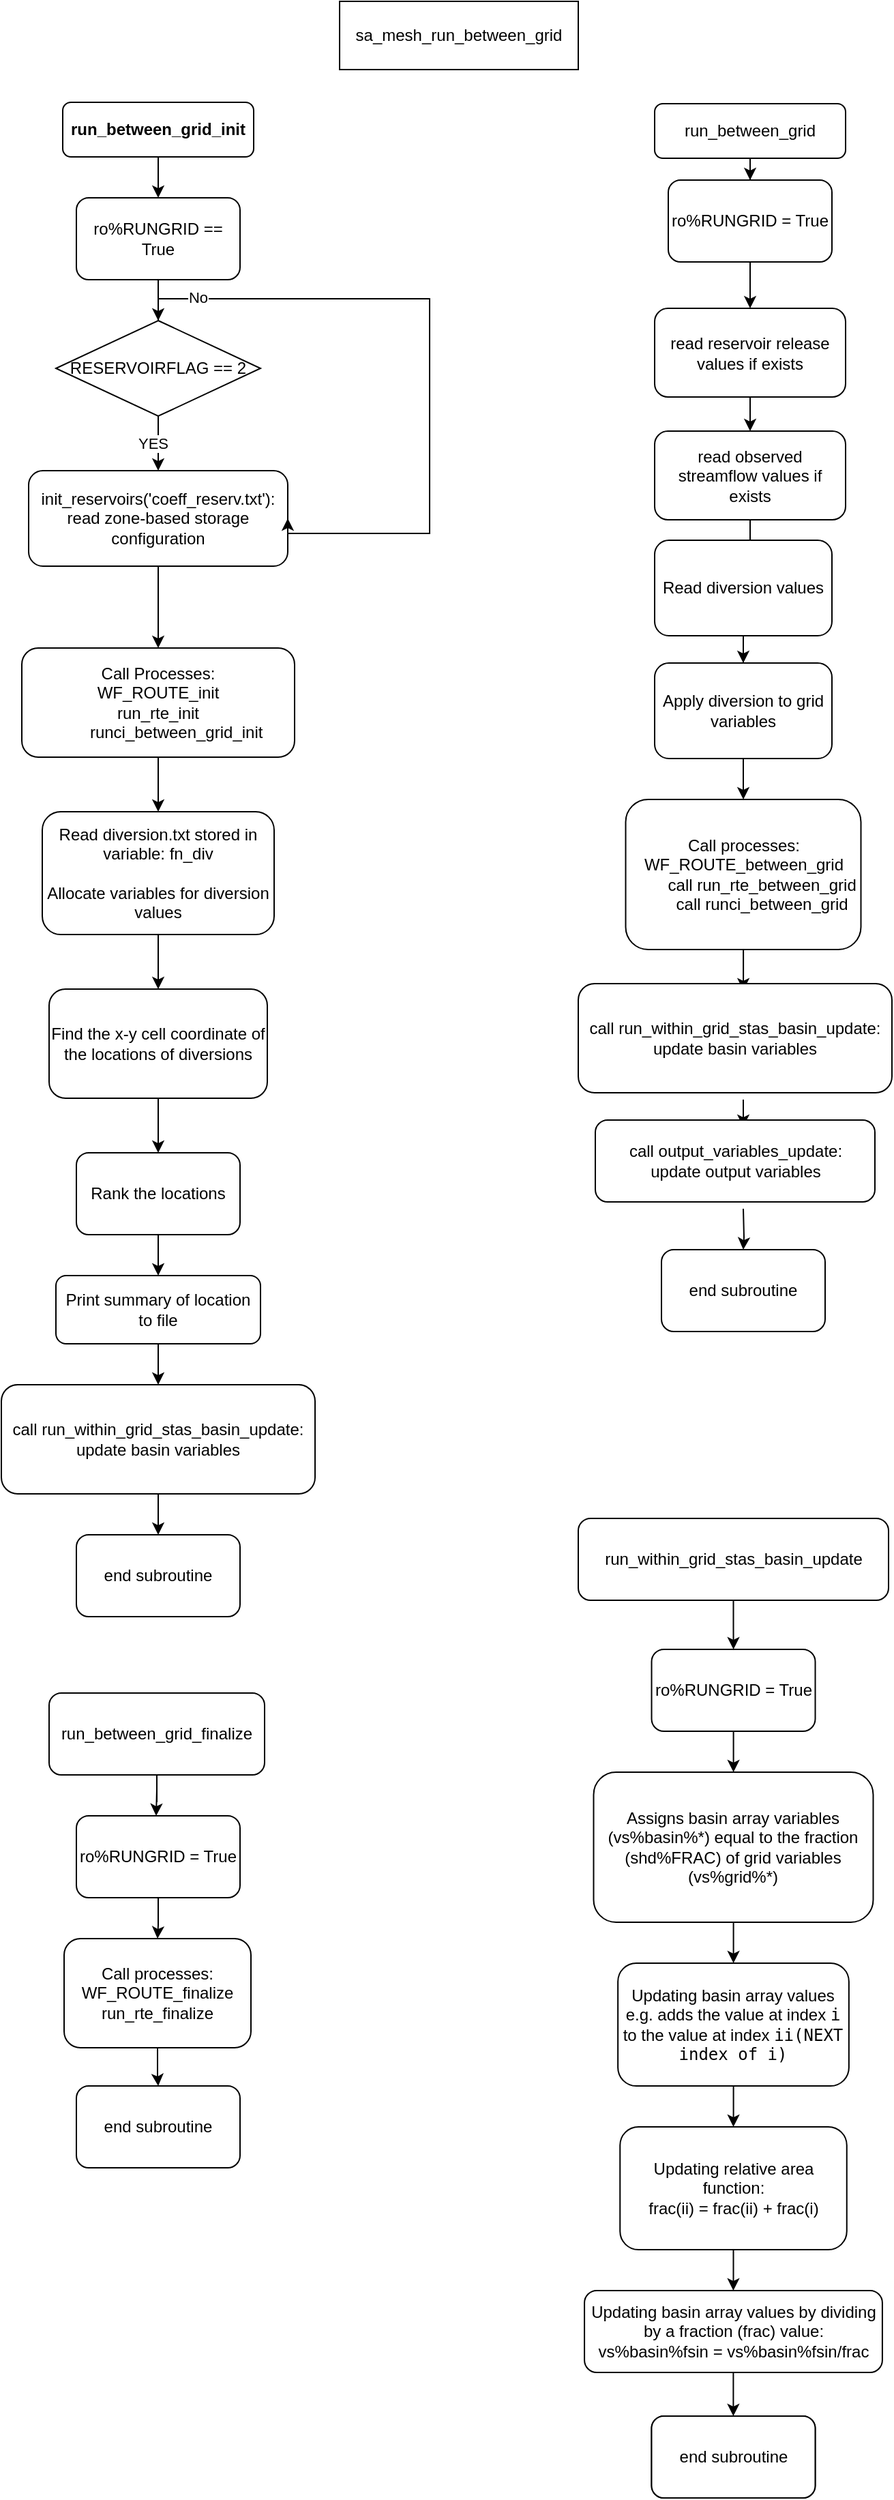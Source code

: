 <mxfile version="24.7.7">
  <diagram name="Page-1" id="10xUOoZB6ZYBFLNR_NRF">
    <mxGraphModel dx="786" dy="423" grid="1" gridSize="10" guides="1" tooltips="1" connect="1" arrows="1" fold="1" page="1" pageScale="1" pageWidth="850" pageHeight="1100" math="0" shadow="0">
      <root>
        <mxCell id="0" />
        <mxCell id="1" parent="0" />
        <mxCell id="wEJVVZ1OubtGXcDkp_JM-1" value="sa_mesh_run_between_grid" style="rounded=0;whiteSpace=wrap;html=1;" parent="1" vertex="1">
          <mxGeometry x="325" y="10" width="175" height="50" as="geometry" />
        </mxCell>
        <mxCell id="wEJVVZ1OubtGXcDkp_JM-4" value="" style="edgeStyle=orthogonalEdgeStyle;rounded=0;orthogonalLoop=1;jettySize=auto;html=1;" parent="1" source="wEJVVZ1OubtGXcDkp_JM-5" target="wEJVVZ1OubtGXcDkp_JM-3" edge="1">
          <mxGeometry relative="1" as="geometry" />
        </mxCell>
        <mxCell id="wEJVVZ1OubtGXcDkp_JM-7" value="YES" style="edgeLabel;html=1;align=center;verticalAlign=middle;resizable=0;points=[];" parent="wEJVVZ1OubtGXcDkp_JM-4" vertex="1" connectable="0">
          <mxGeometry y="-4" relative="1" as="geometry">
            <mxPoint as="offset" />
          </mxGeometry>
        </mxCell>
        <mxCell id="wEJVVZ1OubtGXcDkp_JM-2" value="run_between_grid_init" style="rounded=1;whiteSpace=wrap;html=1;fontStyle=1" parent="1" vertex="1">
          <mxGeometry x="122" y="84" width="140" height="40" as="geometry" />
        </mxCell>
        <mxCell id="wEJVVZ1OubtGXcDkp_JM-11" style="edgeStyle=orthogonalEdgeStyle;rounded=0;orthogonalLoop=1;jettySize=auto;html=1;entryX=0.5;entryY=0;entryDx=0;entryDy=0;" parent="1" source="wEJVVZ1OubtGXcDkp_JM-3" target="wEJVVZ1OubtGXcDkp_JM-10" edge="1">
          <mxGeometry relative="1" as="geometry" />
        </mxCell>
        <mxCell id="wEJVVZ1OubtGXcDkp_JM-3" value="init_reservoirs(&#39;coeff_reserv.txt&#39;):&lt;div&gt;read zone-based storage configuration&lt;/div&gt;" style="whiteSpace=wrap;html=1;rounded=1;" parent="1" vertex="1">
          <mxGeometry x="97" y="354" width="190" height="70" as="geometry" />
        </mxCell>
        <mxCell id="wEJVVZ1OubtGXcDkp_JM-6" value="" style="edgeStyle=orthogonalEdgeStyle;rounded=0;orthogonalLoop=1;jettySize=auto;html=1;entryX=0.5;entryY=0;entryDx=0;entryDy=0;" parent="1" source="wEJVVZ1OubtGXcDkp_JM-2" target="Qatt-AjyccafXuUgTQb3-4" edge="1">
          <mxGeometry relative="1" as="geometry">
            <mxPoint x="192" y="214" as="sourcePoint" />
            <mxPoint x="192" y="344" as="targetPoint" />
          </mxGeometry>
        </mxCell>
        <mxCell id="wEJVVZ1OubtGXcDkp_JM-9" value="" style="edgeStyle=orthogonalEdgeStyle;rounded=0;orthogonalLoop=1;jettySize=auto;html=1;entryX=1;entryY=0.5;entryDx=0;entryDy=0;" parent="1" source="wEJVVZ1OubtGXcDkp_JM-5" target="wEJVVZ1OubtGXcDkp_JM-3" edge="1">
          <mxGeometry relative="1" as="geometry">
            <mxPoint x="315" y="468" as="targetPoint" />
            <Array as="points">
              <mxPoint x="192" y="228" />
              <mxPoint x="391" y="228" />
              <mxPoint x="391" y="400" />
              <mxPoint x="287" y="400" />
            </Array>
          </mxGeometry>
        </mxCell>
        <mxCell id="Qatt-AjyccafXuUgTQb3-2" value="No" style="edgeLabel;html=1;align=center;verticalAlign=middle;resizable=0;points=[];" parent="wEJVVZ1OubtGXcDkp_JM-9" vertex="1" connectable="0">
          <mxGeometry x="-0.823" y="1" relative="1" as="geometry">
            <mxPoint as="offset" />
          </mxGeometry>
        </mxCell>
        <mxCell id="wEJVVZ1OubtGXcDkp_JM-5" value="RESERVOIRFLAG == 2" style="rhombus;whiteSpace=wrap;html=1;" parent="1" vertex="1">
          <mxGeometry x="117" y="244" width="150" height="70" as="geometry" />
        </mxCell>
        <mxCell id="wEJVVZ1OubtGXcDkp_JM-13" value="" style="edgeStyle=orthogonalEdgeStyle;rounded=0;orthogonalLoop=1;jettySize=auto;html=1;" parent="1" source="wEJVVZ1OubtGXcDkp_JM-10" target="wEJVVZ1OubtGXcDkp_JM-12" edge="1">
          <mxGeometry relative="1" as="geometry" />
        </mxCell>
        <mxCell id="wEJVVZ1OubtGXcDkp_JM-10" value="Call Processes:&lt;div&gt;&lt;div&gt;WF_ROUTE_init&lt;/div&gt;&lt;div&gt;run_rte_init&lt;/div&gt;&lt;div&gt;&amp;nbsp; &amp;nbsp; &amp;nbsp; &amp;nbsp; runci_between_grid_init&lt;/div&gt;&lt;/div&gt;" style="rounded=1;whiteSpace=wrap;html=1;" parent="1" vertex="1">
          <mxGeometry x="92" y="484" width="200" height="80" as="geometry" />
        </mxCell>
        <mxCell id="wEJVVZ1OubtGXcDkp_JM-15" value="" style="edgeStyle=orthogonalEdgeStyle;rounded=0;orthogonalLoop=1;jettySize=auto;html=1;" parent="1" source="wEJVVZ1OubtGXcDkp_JM-12" target="wEJVVZ1OubtGXcDkp_JM-14" edge="1">
          <mxGeometry relative="1" as="geometry" />
        </mxCell>
        <mxCell id="wEJVVZ1OubtGXcDkp_JM-12" value="Read&amp;nbsp;diversion.txt stored in variable:&amp;nbsp;fn_div&lt;div&gt;&lt;br&gt;&lt;/div&gt;&lt;div&gt;Allocate variables for diversion values&lt;/div&gt;" style="whiteSpace=wrap;html=1;rounded=1;" parent="1" vertex="1">
          <mxGeometry x="107" y="604" width="170" height="90" as="geometry" />
        </mxCell>
        <mxCell id="wEJVVZ1OubtGXcDkp_JM-17" value="" style="edgeStyle=orthogonalEdgeStyle;rounded=0;orthogonalLoop=1;jettySize=auto;html=1;" parent="1" source="wEJVVZ1OubtGXcDkp_JM-14" target="wEJVVZ1OubtGXcDkp_JM-16" edge="1">
          <mxGeometry relative="1" as="geometry" />
        </mxCell>
        <mxCell id="wEJVVZ1OubtGXcDkp_JM-14" value="Find the x-y cell coordinate of the locations of diversions" style="whiteSpace=wrap;html=1;rounded=1;" parent="1" vertex="1">
          <mxGeometry x="112" y="734" width="160" height="80" as="geometry" />
        </mxCell>
        <mxCell id="wEJVVZ1OubtGXcDkp_JM-20" value="" style="edgeStyle=orthogonalEdgeStyle;rounded=0;orthogonalLoop=1;jettySize=auto;html=1;" parent="1" source="wEJVVZ1OubtGXcDkp_JM-16" target="wEJVVZ1OubtGXcDkp_JM-19" edge="1">
          <mxGeometry relative="1" as="geometry" />
        </mxCell>
        <mxCell id="wEJVVZ1OubtGXcDkp_JM-16" value="Rank the locations" style="whiteSpace=wrap;html=1;rounded=1;" parent="1" vertex="1">
          <mxGeometry x="132" y="854" width="120" height="60" as="geometry" />
        </mxCell>
        <mxCell id="wEJVVZ1OubtGXcDkp_JM-22" value="" style="edgeStyle=orthogonalEdgeStyle;rounded=0;orthogonalLoop=1;jettySize=auto;html=1;" parent="1" source="wEJVVZ1OubtGXcDkp_JM-19" target="wEJVVZ1OubtGXcDkp_JM-21" edge="1">
          <mxGeometry relative="1" as="geometry" />
        </mxCell>
        <mxCell id="wEJVVZ1OubtGXcDkp_JM-19" value="Print summary of location to file" style="whiteSpace=wrap;html=1;rounded=1;" parent="1" vertex="1">
          <mxGeometry x="117" y="944" width="150" height="50" as="geometry" />
        </mxCell>
        <mxCell id="wEJVVZ1OubtGXcDkp_JM-24" value="" style="edgeStyle=orthogonalEdgeStyle;rounded=0;orthogonalLoop=1;jettySize=auto;html=1;" parent="1" source="wEJVVZ1OubtGXcDkp_JM-21" target="wEJVVZ1OubtGXcDkp_JM-23" edge="1">
          <mxGeometry relative="1" as="geometry" />
        </mxCell>
        <mxCell id="wEJVVZ1OubtGXcDkp_JM-21" value="call run_within_grid_stas_basin_update:&lt;div&gt;update basin variables&lt;/div&gt;" style="whiteSpace=wrap;html=1;rounded=1;" parent="1" vertex="1">
          <mxGeometry x="77" y="1024" width="230" height="80" as="geometry" />
        </mxCell>
        <mxCell id="wEJVVZ1OubtGXcDkp_JM-23" value="end subroutine" style="whiteSpace=wrap;html=1;rounded=1;" parent="1" vertex="1">
          <mxGeometry x="132" y="1134" width="120" height="60" as="geometry" />
        </mxCell>
        <mxCell id="wEJVVZ1OubtGXcDkp_JM-27" value="" style="edgeStyle=orthogonalEdgeStyle;rounded=0;orthogonalLoop=1;jettySize=auto;html=1;entryX=0.5;entryY=0;entryDx=0;entryDy=0;" parent="1" source="wEJVVZ1OubtGXcDkp_JM-25" target="Qatt-AjyccafXuUgTQb3-6" edge="1">
          <mxGeometry relative="1" as="geometry" />
        </mxCell>
        <mxCell id="wEJVVZ1OubtGXcDkp_JM-25" value="run_between_grid" style="rounded=1;whiteSpace=wrap;html=1;" parent="1" vertex="1">
          <mxGeometry x="556" y="85" width="140" height="40" as="geometry" />
        </mxCell>
        <mxCell id="wEJVVZ1OubtGXcDkp_JM-29" value="" style="edgeStyle=orthogonalEdgeStyle;rounded=0;orthogonalLoop=1;jettySize=auto;html=1;" parent="1" source="wEJVVZ1OubtGXcDkp_JM-26" target="wEJVVZ1OubtGXcDkp_JM-28" edge="1">
          <mxGeometry relative="1" as="geometry" />
        </mxCell>
        <mxCell id="wEJVVZ1OubtGXcDkp_JM-26" value="read reservoir release values if exists" style="whiteSpace=wrap;html=1;rounded=1;" parent="1" vertex="1">
          <mxGeometry x="556" y="235" width="140" height="65" as="geometry" />
        </mxCell>
        <mxCell id="wEJVVZ1OubtGXcDkp_JM-31" value="" style="edgeStyle=orthogonalEdgeStyle;rounded=0;orthogonalLoop=1;jettySize=auto;html=1;" parent="1" source="wEJVVZ1OubtGXcDkp_JM-28" target="wEJVVZ1OubtGXcDkp_JM-30" edge="1">
          <mxGeometry relative="1" as="geometry" />
        </mxCell>
        <mxCell id="wEJVVZ1OubtGXcDkp_JM-28" value="read observed streamflow values if exists" style="whiteSpace=wrap;html=1;rounded=1;" parent="1" vertex="1">
          <mxGeometry x="556" y="325" width="140" height="65" as="geometry" />
        </mxCell>
        <mxCell id="wEJVVZ1OubtGXcDkp_JM-33" value="" style="edgeStyle=orthogonalEdgeStyle;rounded=0;orthogonalLoop=1;jettySize=auto;html=1;" parent="1" source="wEJVVZ1OubtGXcDkp_JM-30" target="wEJVVZ1OubtGXcDkp_JM-32" edge="1">
          <mxGeometry relative="1" as="geometry" />
        </mxCell>
        <mxCell id="wEJVVZ1OubtGXcDkp_JM-30" value="Read diversion values" style="whiteSpace=wrap;html=1;rounded=1;" parent="1" vertex="1">
          <mxGeometry x="556" y="405" width="130" height="70" as="geometry" />
        </mxCell>
        <mxCell id="wEJVVZ1OubtGXcDkp_JM-35" value="" style="edgeStyle=orthogonalEdgeStyle;rounded=0;orthogonalLoop=1;jettySize=auto;html=1;" parent="1" source="wEJVVZ1OubtGXcDkp_JM-32" target="wEJVVZ1OubtGXcDkp_JM-34" edge="1">
          <mxGeometry relative="1" as="geometry" />
        </mxCell>
        <mxCell id="wEJVVZ1OubtGXcDkp_JM-32" value="Apply diversion to grid variables" style="whiteSpace=wrap;html=1;rounded=1;" parent="1" vertex="1">
          <mxGeometry x="556" y="495" width="130" height="70" as="geometry" />
        </mxCell>
        <mxCell id="wEJVVZ1OubtGXcDkp_JM-38" style="edgeStyle=orthogonalEdgeStyle;rounded=0;orthogonalLoop=1;jettySize=auto;html=1;entryX=0.5;entryY=0;entryDx=0;entryDy=0;" parent="1" source="wEJVVZ1OubtGXcDkp_JM-34" edge="1">
          <mxGeometry relative="1" as="geometry">
            <mxPoint x="621" y="735" as="targetPoint" />
          </mxGeometry>
        </mxCell>
        <mxCell id="wEJVVZ1OubtGXcDkp_JM-34" value="&lt;div&gt;Call processes:&lt;/div&gt;&lt;div&gt;WF_ROUTE_between_grid&lt;/div&gt;&lt;div&gt;&amp;nbsp; &amp;nbsp; &amp;nbsp; &amp;nbsp; call run_rte_between_grid&lt;/div&gt;&lt;div&gt;&amp;nbsp; &amp;nbsp; &amp;nbsp; &amp;nbsp; call runci_between_grid&lt;/div&gt;" style="whiteSpace=wrap;html=1;rounded=1;" parent="1" vertex="1">
          <mxGeometry x="534.75" y="595" width="172.5" height="110" as="geometry" />
        </mxCell>
        <mxCell id="wEJVVZ1OubtGXcDkp_JM-40" value="" style="edgeStyle=orthogonalEdgeStyle;rounded=0;orthogonalLoop=1;jettySize=auto;html=1;" parent="1" edge="1">
          <mxGeometry relative="1" as="geometry">
            <mxPoint x="621" y="815" as="sourcePoint" />
            <mxPoint x="621" y="835" as="targetPoint" />
          </mxGeometry>
        </mxCell>
        <mxCell id="wEJVVZ1OubtGXcDkp_JM-37" value="call run_within_grid_stas_basin_update:&lt;div&gt;update basin variables&lt;/div&gt;" style="whiteSpace=wrap;html=1;rounded=1;" parent="1" vertex="1">
          <mxGeometry x="500" y="730" width="230" height="80" as="geometry" />
        </mxCell>
        <mxCell id="wEJVVZ1OubtGXcDkp_JM-43" value="" style="edgeStyle=orthogonalEdgeStyle;rounded=0;orthogonalLoop=1;jettySize=auto;html=1;" parent="1" target="wEJVVZ1OubtGXcDkp_JM-41" edge="1">
          <mxGeometry relative="1" as="geometry">
            <mxPoint x="621" y="895" as="sourcePoint" />
          </mxGeometry>
        </mxCell>
        <mxCell id="wEJVVZ1OubtGXcDkp_JM-39" value="call output_variables_update:&lt;div&gt;update output variables&lt;/div&gt;" style="whiteSpace=wrap;html=1;rounded=1;" parent="1" vertex="1">
          <mxGeometry x="512.5" y="830" width="205" height="60" as="geometry" />
        </mxCell>
        <mxCell id="wEJVVZ1OubtGXcDkp_JM-41" value="end subroutine" style="whiteSpace=wrap;html=1;rounded=1;" parent="1" vertex="1">
          <mxGeometry x="561" y="925" width="120" height="60" as="geometry" />
        </mxCell>
        <mxCell id="Qatt-AjyccafXuUgTQb3-10" value="" style="edgeStyle=orthogonalEdgeStyle;rounded=0;orthogonalLoop=1;jettySize=auto;html=1;" parent="1" source="Qatt-AjyccafXuUgTQb3-1" target="Qatt-AjyccafXuUgTQb3-9" edge="1">
          <mxGeometry relative="1" as="geometry" />
        </mxCell>
        <mxCell id="Qatt-AjyccafXuUgTQb3-1" value="run_within_grid_stas_basin_update" style="rounded=1;whiteSpace=wrap;html=1;" parent="1" vertex="1">
          <mxGeometry x="500" y="1122" width="227.5" height="60" as="geometry" />
        </mxCell>
        <mxCell id="Qatt-AjyccafXuUgTQb3-5" style="edgeStyle=orthogonalEdgeStyle;rounded=0;orthogonalLoop=1;jettySize=auto;html=1;entryX=0.5;entryY=0;entryDx=0;entryDy=0;" parent="1" source="Qatt-AjyccafXuUgTQb3-4" target="wEJVVZ1OubtGXcDkp_JM-5" edge="1">
          <mxGeometry relative="1" as="geometry" />
        </mxCell>
        <mxCell id="Qatt-AjyccafXuUgTQb3-4" value="ro%RUNGRID == True" style="rounded=1;whiteSpace=wrap;html=1;" parent="1" vertex="1">
          <mxGeometry x="132" y="154" width="120" height="60" as="geometry" />
        </mxCell>
        <mxCell id="Qatt-AjyccafXuUgTQb3-7" style="edgeStyle=orthogonalEdgeStyle;rounded=0;orthogonalLoop=1;jettySize=auto;html=1;exitX=0.5;exitY=1;exitDx=0;exitDy=0;entryX=0.5;entryY=0;entryDx=0;entryDy=0;" parent="1" source="Qatt-AjyccafXuUgTQb3-6" target="wEJVVZ1OubtGXcDkp_JM-26" edge="1">
          <mxGeometry relative="1" as="geometry" />
        </mxCell>
        <mxCell id="Qatt-AjyccafXuUgTQb3-6" value="ro%RUNGRID = True" style="rounded=1;whiteSpace=wrap;html=1;" parent="1" vertex="1">
          <mxGeometry x="566" y="141" width="120" height="60" as="geometry" />
        </mxCell>
        <mxCell id="Qatt-AjyccafXuUgTQb3-12" value="" style="edgeStyle=orthogonalEdgeStyle;rounded=0;orthogonalLoop=1;jettySize=auto;html=1;" parent="1" source="Qatt-AjyccafXuUgTQb3-9" target="Qatt-AjyccafXuUgTQb3-11" edge="1">
          <mxGeometry relative="1" as="geometry" />
        </mxCell>
        <mxCell id="Qatt-AjyccafXuUgTQb3-9" value="ro%RUNGRID = True" style="rounded=1;whiteSpace=wrap;html=1;" parent="1" vertex="1">
          <mxGeometry x="553.76" y="1218" width="120" height="60" as="geometry" />
        </mxCell>
        <mxCell id="Qatt-AjyccafXuUgTQb3-14" value="" style="edgeStyle=orthogonalEdgeStyle;rounded=0;orthogonalLoop=1;jettySize=auto;html=1;" parent="1" source="Qatt-AjyccafXuUgTQb3-11" target="Qatt-AjyccafXuUgTQb3-13" edge="1">
          <mxGeometry relative="1" as="geometry" />
        </mxCell>
        <mxCell id="Qatt-AjyccafXuUgTQb3-11" value="Assigns basin array variables (vs%basin%*) equal to the fraction (shd%FRAC) of grid variables (vs%grid%*)" style="whiteSpace=wrap;html=1;rounded=1;" parent="1" vertex="1">
          <mxGeometry x="511.25" y="1308" width="205" height="110" as="geometry" />
        </mxCell>
        <mxCell id="Qatt-AjyccafXuUgTQb3-16" value="" style="edgeStyle=orthogonalEdgeStyle;rounded=0;orthogonalLoop=1;jettySize=auto;html=1;" parent="1" source="Qatt-AjyccafXuUgTQb3-13" target="Qatt-AjyccafXuUgTQb3-15" edge="1">
          <mxGeometry relative="1" as="geometry" />
        </mxCell>
        <mxCell id="Qatt-AjyccafXuUgTQb3-13" value="Updating basin array values&lt;div&gt;e.g. a&lt;span style=&quot;background-color: initial;&quot;&gt;dds the value at index &lt;/span&gt;&lt;code style=&quot;background-color: initial;&quot;&gt;i&lt;/code&gt;&lt;span style=&quot;background-color: initial;&quot;&gt; to the value at index &lt;/span&gt;&lt;code style=&quot;background-color: initial;&quot;&gt;ii(NEXT index of i)&lt;br&gt;&lt;/code&gt;&lt;/div&gt;" style="whiteSpace=wrap;html=1;rounded=1;" parent="1" vertex="1">
          <mxGeometry x="529.07" y="1448" width="169.37" height="90" as="geometry" />
        </mxCell>
        <mxCell id="Qatt-AjyccafXuUgTQb3-18" value="" style="edgeStyle=orthogonalEdgeStyle;rounded=0;orthogonalLoop=1;jettySize=auto;html=1;" parent="1" source="Qatt-AjyccafXuUgTQb3-15" target="Qatt-AjyccafXuUgTQb3-17" edge="1">
          <mxGeometry relative="1" as="geometry" />
        </mxCell>
        <mxCell id="Qatt-AjyccafXuUgTQb3-15" value="Updating relative area function:&lt;div&gt;frac(ii) = frac(ii) + frac(i)&lt;br&gt;&lt;/div&gt;" style="whiteSpace=wrap;html=1;rounded=1;" parent="1" vertex="1">
          <mxGeometry x="530.63" y="1568" width="166.25" height="90" as="geometry" />
        </mxCell>
        <mxCell id="Qatt-AjyccafXuUgTQb3-26" value="" style="edgeStyle=orthogonalEdgeStyle;rounded=0;orthogonalLoop=1;jettySize=auto;html=1;" parent="1" source="Qatt-AjyccafXuUgTQb3-17" target="Qatt-AjyccafXuUgTQb3-25" edge="1">
          <mxGeometry relative="1" as="geometry" />
        </mxCell>
        <mxCell id="Qatt-AjyccafXuUgTQb3-17" value="Updating basin array values by dividing by a fraction (frac) value:&lt;br&gt;vs%basin%fsin = vs%basin%fsin/frac" style="whiteSpace=wrap;html=1;rounded=1;" parent="1" vertex="1">
          <mxGeometry x="504.53" y="1688" width="218.43" height="60" as="geometry" />
        </mxCell>
        <mxCell id="Qatt-AjyccafXuUgTQb3-21" value="" style="edgeStyle=orthogonalEdgeStyle;rounded=0;orthogonalLoop=1;jettySize=auto;html=1;" parent="1" source="Qatt-AjyccafXuUgTQb3-19" edge="1">
          <mxGeometry relative="1" as="geometry">
            <mxPoint x="190.5" y="1340" as="targetPoint" />
          </mxGeometry>
        </mxCell>
        <mxCell id="Qatt-AjyccafXuUgTQb3-19" value="run_between_grid_finalize" style="rounded=1;whiteSpace=wrap;html=1;" parent="1" vertex="1">
          <mxGeometry x="112" y="1250" width="158" height="60" as="geometry" />
        </mxCell>
        <mxCell id="Qatt-AjyccafXuUgTQb3-24" value="" style="edgeStyle=orthogonalEdgeStyle;rounded=0;orthogonalLoop=1;jettySize=auto;html=1;" parent="1" source="Qatt-AjyccafXuUgTQb3-22" target="Qatt-AjyccafXuUgTQb3-23" edge="1">
          <mxGeometry relative="1" as="geometry" />
        </mxCell>
        <mxCell id="Qatt-AjyccafXuUgTQb3-22" value="ro%RUNGRID = True" style="rounded=1;whiteSpace=wrap;html=1;" parent="1" vertex="1">
          <mxGeometry x="132" y="1340" width="120" height="60" as="geometry" />
        </mxCell>
        <mxCell id="Qatt-AjyccafXuUgTQb3-29" value="" style="edgeStyle=orthogonalEdgeStyle;rounded=0;orthogonalLoop=1;jettySize=auto;html=1;" parent="1" source="Qatt-AjyccafXuUgTQb3-23" target="Qatt-AjyccafXuUgTQb3-28" edge="1">
          <mxGeometry relative="1" as="geometry" />
        </mxCell>
        <mxCell id="Qatt-AjyccafXuUgTQb3-23" value="Call processes:&lt;div&gt;&lt;div&gt;WF_ROUTE_finalize&lt;/div&gt;&lt;div&gt;&lt;span style=&quot;background-color: initial;&quot;&gt;run_rte_finalize&lt;/span&gt;&lt;/div&gt;&lt;/div&gt;" style="whiteSpace=wrap;html=1;rounded=1;" parent="1" vertex="1">
          <mxGeometry x="123" y="1430" width="137" height="80" as="geometry" />
        </mxCell>
        <mxCell id="Qatt-AjyccafXuUgTQb3-25" value="end subroutine" style="whiteSpace=wrap;html=1;rounded=1;" parent="1" vertex="1">
          <mxGeometry x="553.74" y="1780" width="120" height="60" as="geometry" />
        </mxCell>
        <mxCell id="Qatt-AjyccafXuUgTQb3-27" value="end subroutine" style="whiteSpace=wrap;html=1;rounded=1;" parent="1" vertex="1">
          <mxGeometry x="553.74" y="1780" width="120" height="60" as="geometry" />
        </mxCell>
        <mxCell id="Qatt-AjyccafXuUgTQb3-28" value="end subroutine" style="whiteSpace=wrap;html=1;rounded=1;" parent="1" vertex="1">
          <mxGeometry x="132" y="1538" width="120" height="60" as="geometry" />
        </mxCell>
      </root>
    </mxGraphModel>
  </diagram>
</mxfile>
